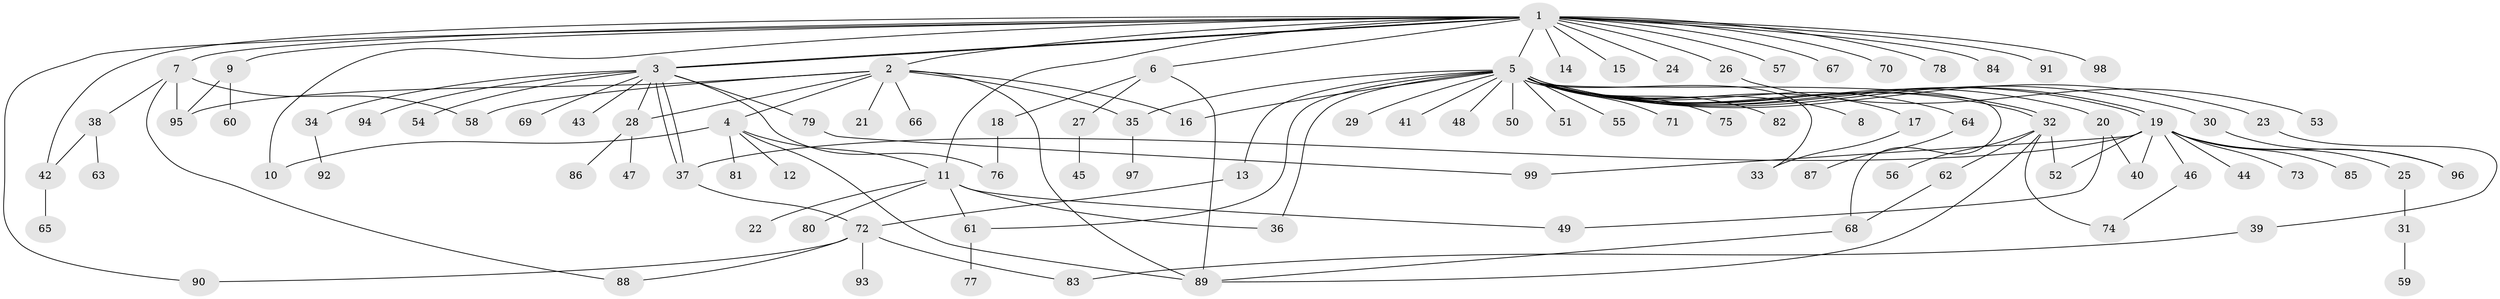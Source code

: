 // coarse degree distribution, {22: 0.028985507246376812, 10: 0.014492753623188406, 12: 0.014492753623188406, 6: 0.014492753623188406, 4: 0.028985507246376812, 5: 0.014492753623188406, 1: 0.5362318840579711, 3: 0.07246376811594203, 2: 0.2318840579710145, 11: 0.014492753623188406, 7: 0.028985507246376812}
// Generated by graph-tools (version 1.1) at 2025/18/03/04/25 18:18:01]
// undirected, 99 vertices, 131 edges
graph export_dot {
graph [start="1"]
  node [color=gray90,style=filled];
  1;
  2;
  3;
  4;
  5;
  6;
  7;
  8;
  9;
  10;
  11;
  12;
  13;
  14;
  15;
  16;
  17;
  18;
  19;
  20;
  21;
  22;
  23;
  24;
  25;
  26;
  27;
  28;
  29;
  30;
  31;
  32;
  33;
  34;
  35;
  36;
  37;
  38;
  39;
  40;
  41;
  42;
  43;
  44;
  45;
  46;
  47;
  48;
  49;
  50;
  51;
  52;
  53;
  54;
  55;
  56;
  57;
  58;
  59;
  60;
  61;
  62;
  63;
  64;
  65;
  66;
  67;
  68;
  69;
  70;
  71;
  72;
  73;
  74;
  75;
  76;
  77;
  78;
  79;
  80;
  81;
  82;
  83;
  84;
  85;
  86;
  87;
  88;
  89;
  90;
  91;
  92;
  93;
  94;
  95;
  96;
  97;
  98;
  99;
  1 -- 2;
  1 -- 3;
  1 -- 3;
  1 -- 5;
  1 -- 6;
  1 -- 7;
  1 -- 9;
  1 -- 10;
  1 -- 11;
  1 -- 14;
  1 -- 15;
  1 -- 24;
  1 -- 26;
  1 -- 42;
  1 -- 57;
  1 -- 67;
  1 -- 70;
  1 -- 78;
  1 -- 84;
  1 -- 90;
  1 -- 91;
  1 -- 98;
  2 -- 4;
  2 -- 16;
  2 -- 21;
  2 -- 28;
  2 -- 35;
  2 -- 58;
  2 -- 66;
  2 -- 89;
  2 -- 95;
  3 -- 28;
  3 -- 34;
  3 -- 37;
  3 -- 37;
  3 -- 43;
  3 -- 54;
  3 -- 69;
  3 -- 76;
  3 -- 79;
  3 -- 94;
  4 -- 10;
  4 -- 11;
  4 -- 12;
  4 -- 81;
  4 -- 89;
  5 -- 8;
  5 -- 13;
  5 -- 16;
  5 -- 17;
  5 -- 19;
  5 -- 19;
  5 -- 20;
  5 -- 23;
  5 -- 29;
  5 -- 30;
  5 -- 32;
  5 -- 32;
  5 -- 33;
  5 -- 35;
  5 -- 36;
  5 -- 41;
  5 -- 48;
  5 -- 50;
  5 -- 51;
  5 -- 55;
  5 -- 61;
  5 -- 64;
  5 -- 68;
  5 -- 71;
  5 -- 75;
  5 -- 82;
  6 -- 18;
  6 -- 27;
  6 -- 89;
  7 -- 38;
  7 -- 58;
  7 -- 88;
  7 -- 95;
  9 -- 60;
  9 -- 95;
  11 -- 22;
  11 -- 36;
  11 -- 49;
  11 -- 61;
  11 -- 80;
  13 -- 72;
  17 -- 33;
  18 -- 76;
  19 -- 25;
  19 -- 37;
  19 -- 40;
  19 -- 44;
  19 -- 46;
  19 -- 52;
  19 -- 73;
  19 -- 85;
  19 -- 96;
  19 -- 99;
  20 -- 40;
  20 -- 49;
  23 -- 39;
  25 -- 31;
  26 -- 53;
  27 -- 45;
  28 -- 47;
  28 -- 86;
  30 -- 96;
  31 -- 59;
  32 -- 52;
  32 -- 56;
  32 -- 62;
  32 -- 74;
  32 -- 89;
  34 -- 92;
  35 -- 97;
  37 -- 72;
  38 -- 42;
  38 -- 63;
  39 -- 83;
  42 -- 65;
  46 -- 74;
  61 -- 77;
  62 -- 68;
  64 -- 87;
  68 -- 89;
  72 -- 83;
  72 -- 88;
  72 -- 90;
  72 -- 93;
  79 -- 99;
}
